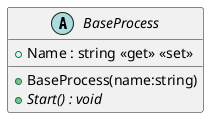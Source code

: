 @startuml
abstract class BaseProcess {
    + Name : string <<get>> <<set>>
    + BaseProcess(name:string)
    + {abstract} Start() : void
}
@enduml

